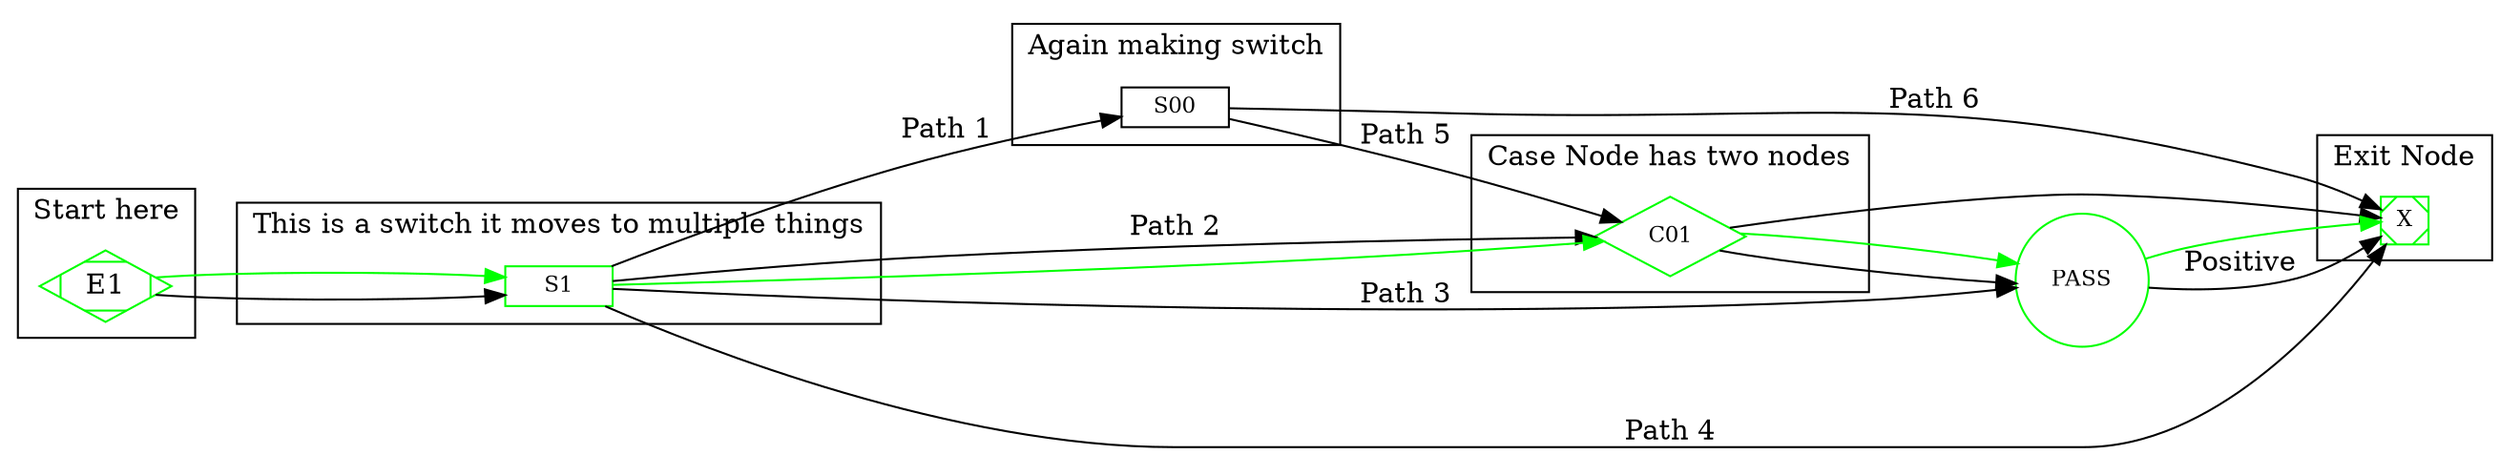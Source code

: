 
 digraph G {
	E1 [shape=Mdiamond];
	rankdir=LR;
	node [shape=record,height=.08,fontsize=11];
	E1 -> S1;
	subgraph "cluster_E1" { label="Start here"; E1; }
	S1 -> S00 [label="Path 1"];
	S1 -> C01 [label="Path 2"];
	S1 -> PASS [label="Path 3"];
	S1 -> X [label="Path 4"];
	subgraph "cluster_S1" { label="This is a switch it moves to multiple things"; S1;}
	S00 -> C01 [label="Path 5"];
	S00 -> X [label="Path 6"];
	subgraph "cluster_S00" { label="Again making switch"; S00;}
	C01 [shape=diamond]
	C01 -> PASS [label=""];
	C01 -> X [label=""];
	subgraph "cluster_C01" { label="Case Node has two nodes"; C01; }
	PASS [shape=circle]
	PASS -> X [label="Positive"];
	X [shape=Msquare]
	subgraph "cluster_X" { label="Exit Node"; X; }

	E1[color="green"]
	E1->S1 [color="green"]
	S1[color="green"]
	S1->C01 [color="green"]
	C01[color="green"]
	C01->PASS [color="green"]
	PASS[color="green"]
	PASS->X [color="green"]
	X [color="green"]
}

 digraph G1{
	E1_->S1_->C01_->PASS_->X_
}